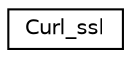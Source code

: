 digraph "Graphical Class Hierarchy"
{
  edge [fontname="Helvetica",fontsize="10",labelfontname="Helvetica",labelfontsize="10"];
  node [fontname="Helvetica",fontsize="10",shape=record];
  rankdir="LR";
  Node0 [label="Curl_ssl",height=0.2,width=0.4,color="black", fillcolor="white", style="filled",URL="$struct_curl__ssl.html"];
}
